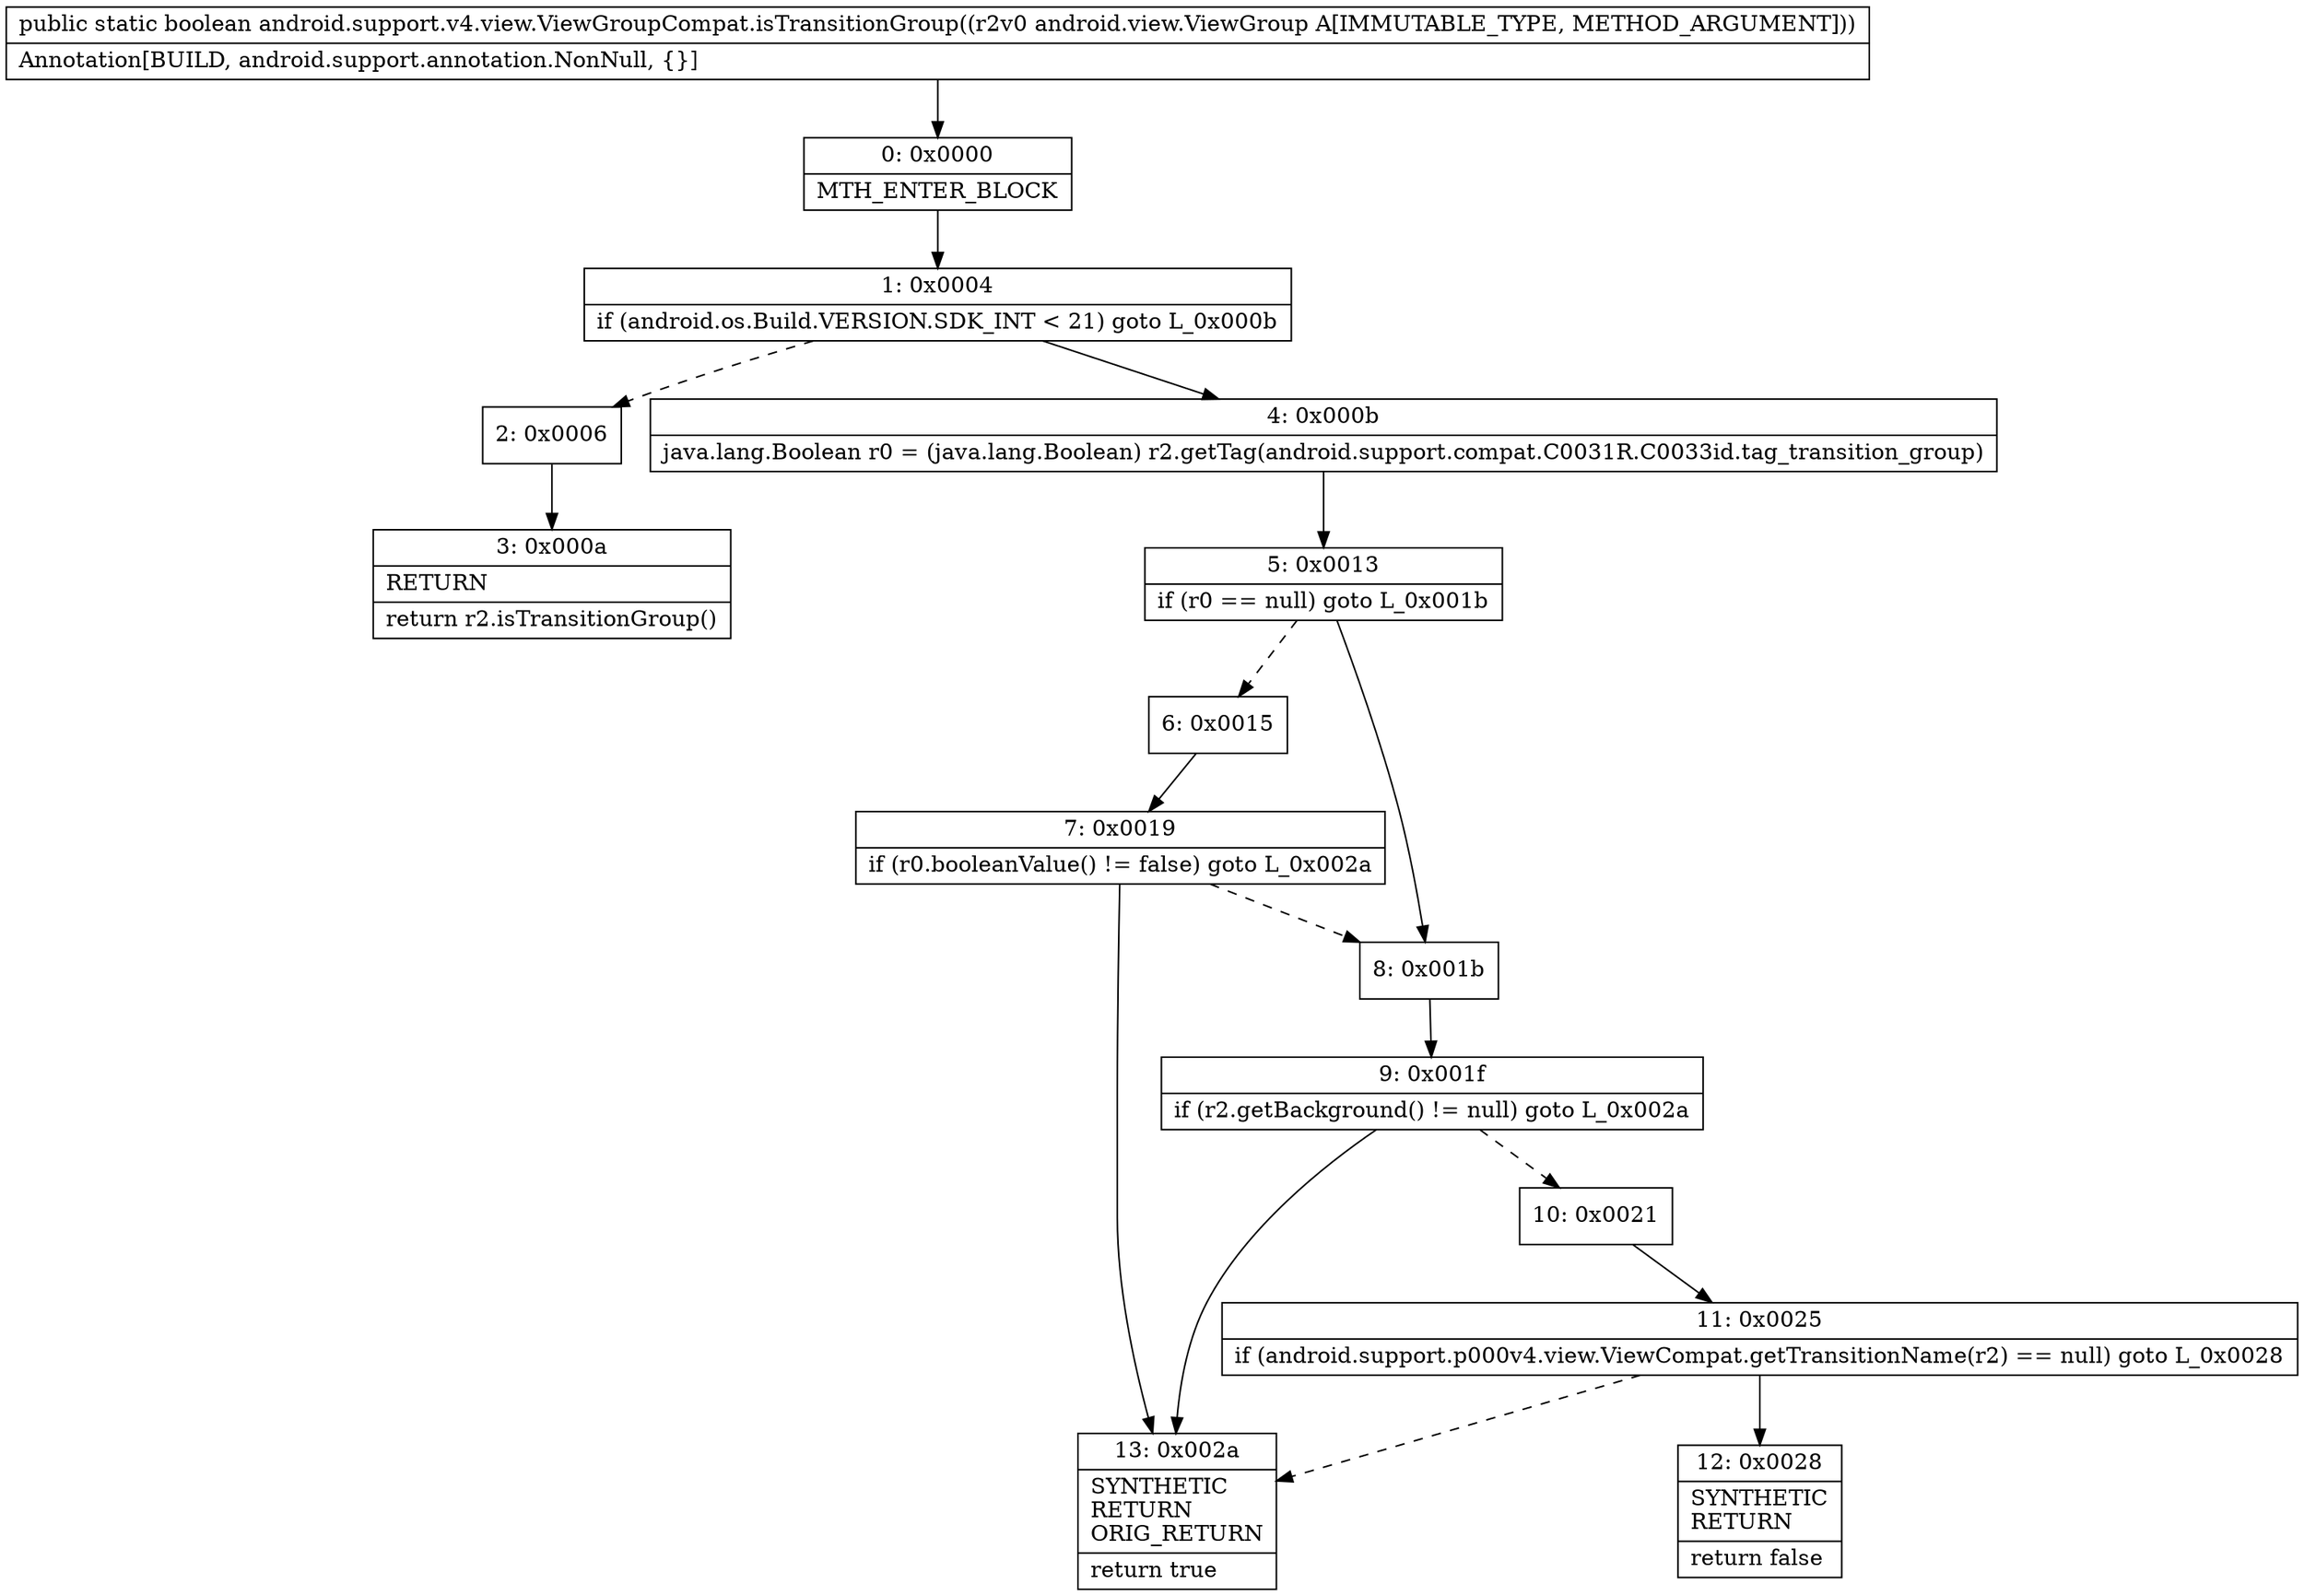 digraph "CFG forandroid.support.v4.view.ViewGroupCompat.isTransitionGroup(Landroid\/view\/ViewGroup;)Z" {
Node_0 [shape=record,label="{0\:\ 0x0000|MTH_ENTER_BLOCK\l}"];
Node_1 [shape=record,label="{1\:\ 0x0004|if (android.os.Build.VERSION.SDK_INT \< 21) goto L_0x000b\l}"];
Node_2 [shape=record,label="{2\:\ 0x0006}"];
Node_3 [shape=record,label="{3\:\ 0x000a|RETURN\l|return r2.isTransitionGroup()\l}"];
Node_4 [shape=record,label="{4\:\ 0x000b|java.lang.Boolean r0 = (java.lang.Boolean) r2.getTag(android.support.compat.C0031R.C0033id.tag_transition_group)\l}"];
Node_5 [shape=record,label="{5\:\ 0x0013|if (r0 == null) goto L_0x001b\l}"];
Node_6 [shape=record,label="{6\:\ 0x0015}"];
Node_7 [shape=record,label="{7\:\ 0x0019|if (r0.booleanValue() != false) goto L_0x002a\l}"];
Node_8 [shape=record,label="{8\:\ 0x001b}"];
Node_9 [shape=record,label="{9\:\ 0x001f|if (r2.getBackground() != null) goto L_0x002a\l}"];
Node_10 [shape=record,label="{10\:\ 0x0021}"];
Node_11 [shape=record,label="{11\:\ 0x0025|if (android.support.p000v4.view.ViewCompat.getTransitionName(r2) == null) goto L_0x0028\l}"];
Node_12 [shape=record,label="{12\:\ 0x0028|SYNTHETIC\lRETURN\l|return false\l}"];
Node_13 [shape=record,label="{13\:\ 0x002a|SYNTHETIC\lRETURN\lORIG_RETURN\l|return true\l}"];
MethodNode[shape=record,label="{public static boolean android.support.v4.view.ViewGroupCompat.isTransitionGroup((r2v0 android.view.ViewGroup A[IMMUTABLE_TYPE, METHOD_ARGUMENT]))  | Annotation[BUILD, android.support.annotation.NonNull, \{\}]\l}"];
MethodNode -> Node_0;
Node_0 -> Node_1;
Node_1 -> Node_2[style=dashed];
Node_1 -> Node_4;
Node_2 -> Node_3;
Node_4 -> Node_5;
Node_5 -> Node_6[style=dashed];
Node_5 -> Node_8;
Node_6 -> Node_7;
Node_7 -> Node_8[style=dashed];
Node_7 -> Node_13;
Node_8 -> Node_9;
Node_9 -> Node_10[style=dashed];
Node_9 -> Node_13;
Node_10 -> Node_11;
Node_11 -> Node_12;
Node_11 -> Node_13[style=dashed];
}

